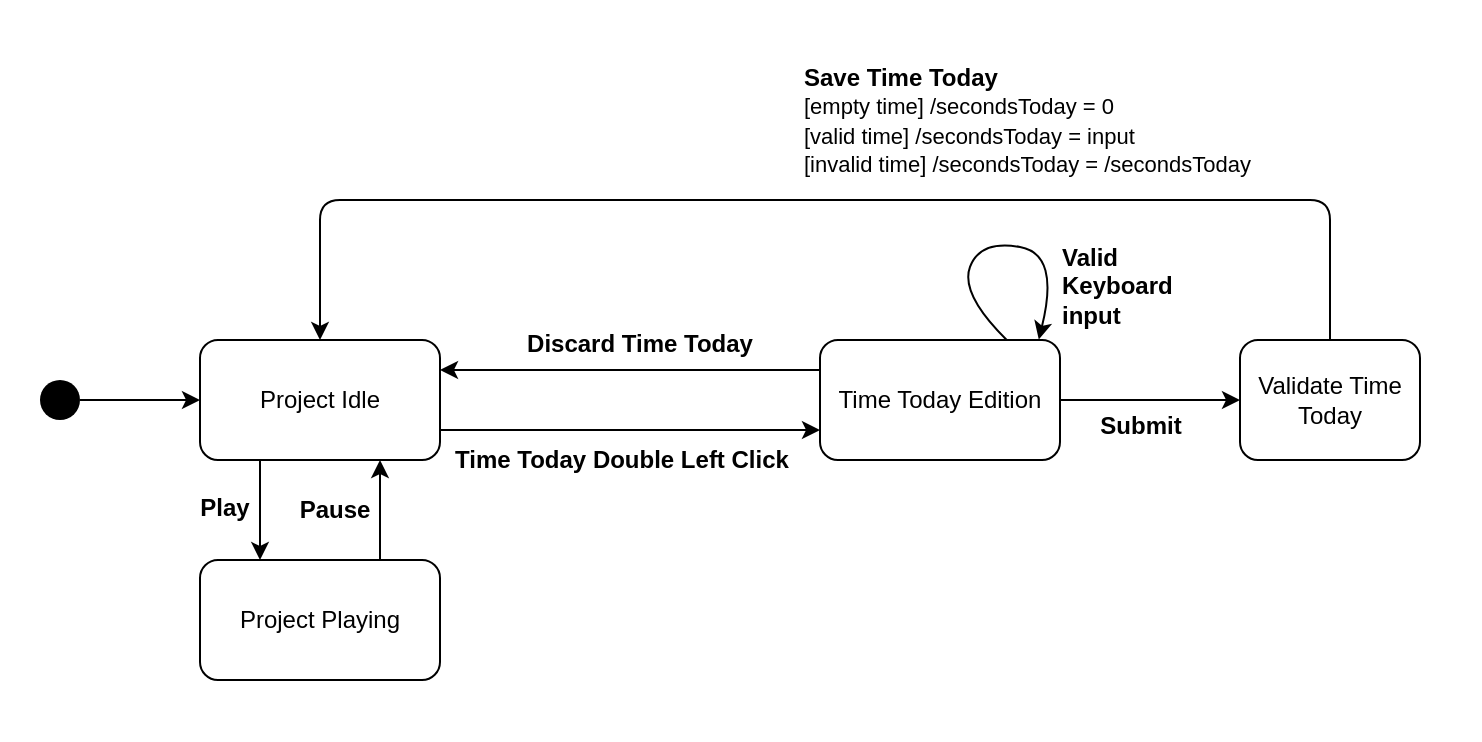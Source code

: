 <mxfile>
    <diagram id="hUVOVU6jRG6KGF_iUACn" name="Page-1">
        <mxGraphModel dx="2338" dy="1212" grid="1" gridSize="10" guides="1" tooltips="1" connect="1" arrows="1" fold="1" page="1" pageScale="1" pageWidth="850" pageHeight="1100" math="0" shadow="0">
            <root>
                <mxCell id="0"/>
                <mxCell id="1" parent="0"/>
                <mxCell id="275" value="" style="rounded=0;whiteSpace=wrap;html=1;fillColor=#FFFFFF;strokeColor=none;strokeWidth=0;" parent="1" vertex="1">
                    <mxGeometry x="-840" y="20" width="740" height="370" as="geometry"/>
                </mxCell>
                <mxCell id="276" value="Project Idle" style="rounded=1;whiteSpace=wrap;html=1;fontColor=#000000;fillColor=none;strokeColor=#000000;" parent="1" vertex="1">
                    <mxGeometry x="-740" y="190" width="120" height="60" as="geometry"/>
                </mxCell>
                <mxCell id="277" value="" style="ellipse;fillColor=#000000;strokeColor=none;" parent="1" vertex="1">
                    <mxGeometry x="-820" y="210" width="20" height="20" as="geometry"/>
                </mxCell>
                <mxCell id="278" style="edgeStyle=none;html=1;fontSize=12;startArrow=none;strokeColor=#000000;" parent="1" source="277" target="276" edge="1">
                    <mxGeometry relative="1" as="geometry">
                        <mxPoint x="-750" y="220" as="targetPoint"/>
                        <mxPoint x="-810" y="220" as="sourcePoint"/>
                    </mxGeometry>
                </mxCell>
                <mxCell id="279" value="&lt;b&gt;Time Today Double Left Click&lt;/b&gt;" style="text;html=1;strokeColor=none;fillColor=none;align=center;verticalAlign=middle;whiteSpace=wrap;rounded=0;fontColor=#000000;" parent="1" vertex="1">
                    <mxGeometry x="-620" y="235" width="182" height="30" as="geometry"/>
                </mxCell>
                <mxCell id="281" style="edgeStyle=none;html=1;exitX=1;exitY=0.5;exitDx=0;exitDy=0;entryX=0;entryY=0.5;entryDx=0;entryDy=0;strokeColor=#000000;" parent="1" source="282" target="295" edge="1">
                    <mxGeometry relative="1" as="geometry"/>
                </mxCell>
                <mxCell id="282" value="Time Today Edition" style="rounded=1;whiteSpace=wrap;html=1;fontColor=#000000;fillColor=none;strokeColor=#000000;" parent="1" vertex="1">
                    <mxGeometry x="-430" y="190" width="120" height="60" as="geometry"/>
                </mxCell>
                <mxCell id="283" value="" style="edgeStyle=none;html=1;entryX=0;entryY=0.75;entryDx=0;entryDy=0;exitX=1;exitY=0.75;exitDx=0;exitDy=0;strokeColor=#000000;" parent="1" source="276" target="282" edge="1">
                    <mxGeometry relative="1" as="geometry">
                        <mxPoint x="-620" y="240" as="sourcePoint"/>
                        <mxPoint x="-410" y="235" as="targetPoint"/>
                        <Array as="points"/>
                    </mxGeometry>
                </mxCell>
                <mxCell id="284" style="edgeStyle=none;html=1;entryX=1;entryY=0.25;entryDx=0;entryDy=0;fontSize=12;strokeColor=#000000;exitX=0;exitY=0.25;exitDx=0;exitDy=0;" parent="1" source="282" target="276" edge="1">
                    <mxGeometry relative="1" as="geometry">
                        <Array as="points">
                            <mxPoint x="-490" y="205"/>
                            <mxPoint x="-560" y="205"/>
                        </Array>
                        <mxPoint x="-414" y="190" as="sourcePoint"/>
                    </mxGeometry>
                </mxCell>
                <mxCell id="285" value="&lt;div&gt;&lt;b&gt;&lt;font style=&quot;font-size: 12px&quot;&gt;Discard Time Today&lt;/font&gt;&lt;/b&gt;&lt;/div&gt;&lt;span style=&quot;font-size: 11px&quot;&gt;&lt;br&gt;&lt;/span&gt;" style="text;html=1;strokeColor=none;fillColor=none;align=center;verticalAlign=middle;whiteSpace=wrap;rounded=0;fontColor=#000000;" parent="1" vertex="1">
                    <mxGeometry x="-610" y="184" width="180" height="30" as="geometry"/>
                </mxCell>
                <mxCell id="286" style="edgeStyle=none;html=1;exitX=0.75;exitY=0;exitDx=0;exitDy=0;entryX=0.75;entryY=1;entryDx=0;entryDy=0;fontSize=12;strokeColor=#000000;" parent="1" source="287" edge="1">
                    <mxGeometry relative="1" as="geometry">
                        <mxPoint x="-650" y="250" as="targetPoint"/>
                    </mxGeometry>
                </mxCell>
                <mxCell id="287" value="Project Playing" style="rounded=1;whiteSpace=wrap;html=1;fontSize=12;fontColor=#000000;fillColor=none;strokeColor=#000000;" parent="1" vertex="1">
                    <mxGeometry x="-740" y="300" width="120" height="60" as="geometry"/>
                </mxCell>
                <mxCell id="288" style="edgeStyle=none;html=1;fontSize=12;entryX=0.25;entryY=0;entryDx=0;entryDy=0;exitX=0.25;exitY=1;exitDx=0;exitDy=0;strokeColor=#000000;" parent="1" target="287" edge="1">
                    <mxGeometry relative="1" as="geometry">
                        <mxPoint x="-710" y="250" as="sourcePoint"/>
                        <Array as="points"/>
                    </mxGeometry>
                </mxCell>
                <mxCell id="289" value="&lt;b&gt;Play&lt;/b&gt;" style="text;html=1;align=center;verticalAlign=middle;resizable=0;points=[];autosize=1;strokeColor=none;fillColor=none;fontColor=#000000;" parent="1" vertex="1">
                    <mxGeometry x="-748" y="264" width="40" height="20" as="geometry"/>
                </mxCell>
                <mxCell id="290" value="&lt;b&gt;Pause&lt;/b&gt;" style="text;html=1;align=center;verticalAlign=middle;resizable=0;points=[];autosize=1;strokeColor=none;fillColor=none;fontColor=#000000;" parent="1" vertex="1">
                    <mxGeometry x="-698" y="265" width="50" height="20" as="geometry"/>
                </mxCell>
                <mxCell id="291" value="" style="curved=1;endArrow=classic;html=1;exitX=0.042;exitY=0.051;exitDx=0;exitDy=0;entryX=0.924;entryY=-0.005;entryDx=0;entryDy=0;exitPerimeter=0;entryPerimeter=0;strokeColor=#000000;" parent="1" edge="1">
                    <mxGeometry width="50" height="50" relative="1" as="geometry">
                        <mxPoint x="-336.64" y="190" as="sourcePoint"/>
                        <mxPoint x="-320.62" y="189.7" as="targetPoint"/>
                        <Array as="points">
                            <mxPoint x="-360" y="166.94"/>
                            <mxPoint x="-350" y="140"/>
                            <mxPoint x="-310" y="147"/>
                        </Array>
                    </mxGeometry>
                </mxCell>
                <mxCell id="292" value="&lt;b&gt;Valid &lt;br&gt;Keyboard &lt;br&gt;input&lt;/b&gt;&lt;br&gt;&lt;div&gt;&lt;br&gt;&lt;/div&gt;" style="text;html=1;align=left;verticalAlign=middle;resizable=0;points=[];autosize=1;strokeColor=none;fillColor=none;fontColor=#000000;" parent="1" vertex="1">
                    <mxGeometry x="-311.5" y="140" width="70" height="60" as="geometry"/>
                </mxCell>
                <mxCell id="294" style="edgeStyle=none;html=1;exitX=0.5;exitY=0;exitDx=0;exitDy=0;entryX=0.5;entryY=0;entryDx=0;entryDy=0;strokeColor=#000000;" parent="1" source="295" target="276" edge="1">
                    <mxGeometry relative="1" as="geometry">
                        <Array as="points">
                            <mxPoint x="-175" y="120"/>
                            <mxPoint x="-680" y="120"/>
                        </Array>
                    </mxGeometry>
                </mxCell>
                <mxCell id="295" value="Validate Time Today" style="rounded=1;whiteSpace=wrap;html=1;fillColor=none;fontColor=#000000;strokeColor=#000000;" parent="1" vertex="1">
                    <mxGeometry x="-220" y="190" width="90" height="60" as="geometry"/>
                </mxCell>
                <mxCell id="296" value="&lt;b&gt;Submit&lt;/b&gt;" style="text;html=1;strokeColor=none;fillColor=none;align=center;verticalAlign=middle;whiteSpace=wrap;rounded=0;fontColor=#000000;" parent="1" vertex="1">
                    <mxGeometry x="-298" y="218" width="56.5" height="30" as="geometry"/>
                </mxCell>
                <mxCell id="297" value="&lt;div&gt;&lt;font&gt;&lt;b style=&quot;font-size: 12px&quot;&gt;Save Time Today&lt;/b&gt;&lt;br&gt;&lt;font style=&quot;font-size: 11px&quot;&gt;[empty time]&amp;nbsp;&lt;/font&gt;&lt;/font&gt;&lt;span style=&quot;font-size: 11px&quot;&gt;/secondsToday = 0&lt;/span&gt;&lt;/div&gt;&lt;div&gt;&lt;font style=&quot;font-size: 11px&quot;&gt;[valid time]&amp;nbsp;&lt;/font&gt;&lt;span style=&quot;font-size: 11px&quot;&gt;/secondsToday = input&lt;/span&gt;&lt;/div&gt;&lt;div&gt;&lt;span style=&quot;font-size: 11px&quot;&gt;[invalid time] /secondsToday = /secondsToday&lt;/span&gt;&lt;/div&gt;" style="text;html=1;strokeColor=none;fillColor=none;align=left;verticalAlign=middle;whiteSpace=wrap;rounded=0;fontColor=#000000;" parent="1" vertex="1">
                    <mxGeometry x="-439.75" y="30" width="230" height="100" as="geometry"/>
                </mxCell>
            </root>
        </mxGraphModel>
    </diagram>
</mxfile>
